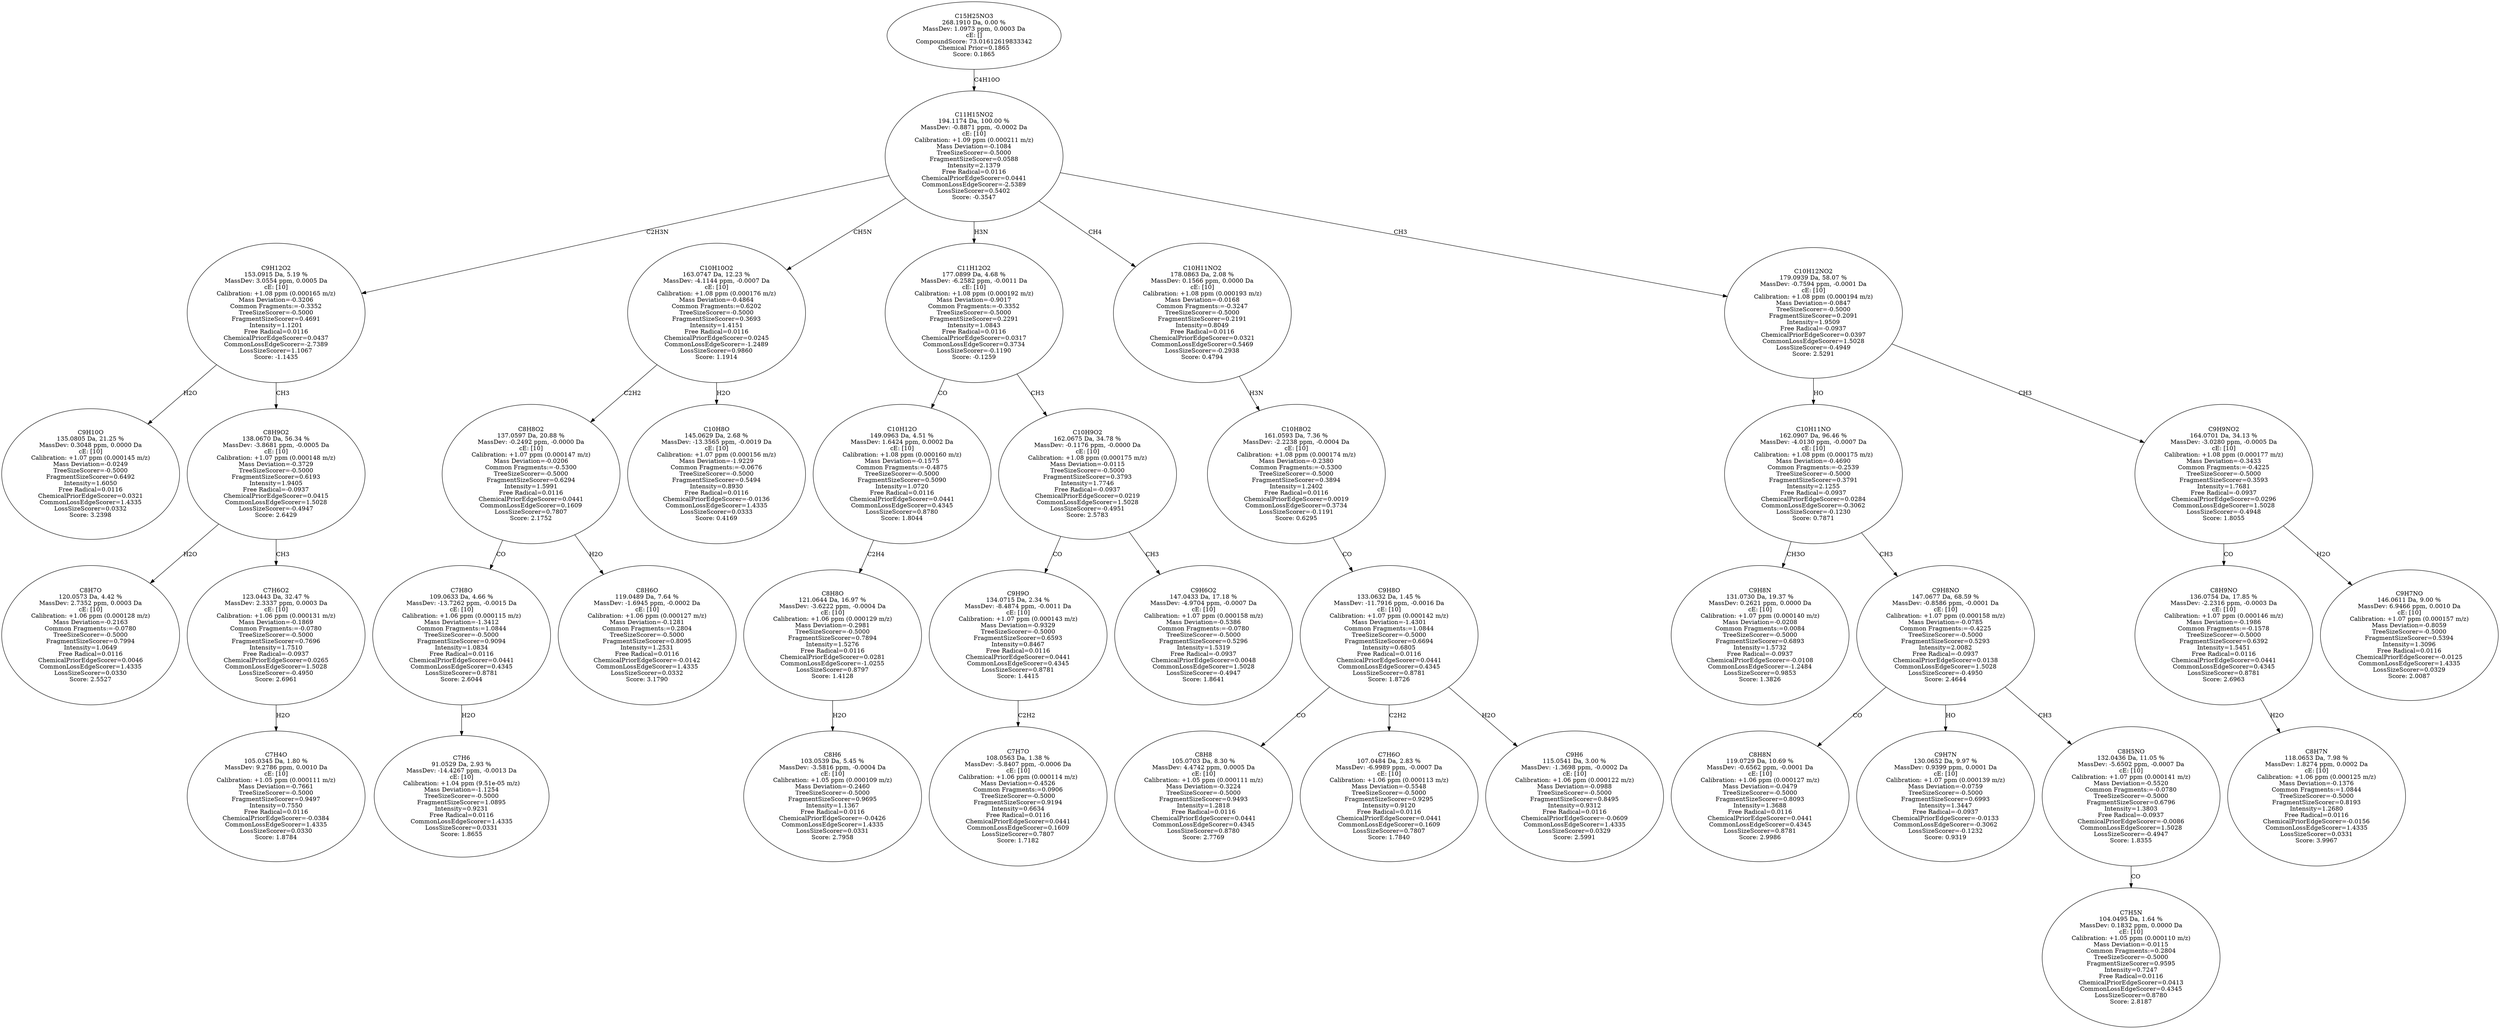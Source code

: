 strict digraph {
v1 [label="C9H10O\n135.0805 Da, 21.25 %\nMassDev: 0.3048 ppm, 0.0000 Da\ncE: [10]\nCalibration: +1.07 ppm (0.000145 m/z)\nMass Deviation=-0.0249\nTreeSizeScorer=-0.5000\nFragmentSizeScorer=0.6492\nIntensity=1.6050\nFree Radical=0.0116\nChemicalPriorEdgeScorer=0.0321\nCommonLossEdgeScorer=1.4335\nLossSizeScorer=0.0332\nScore: 3.2398"];
v2 [label="C8H7O\n120.0573 Da, 4.42 %\nMassDev: 2.7352 ppm, 0.0003 Da\ncE: [10]\nCalibration: +1.06 ppm (0.000128 m/z)\nMass Deviation=-0.2163\nCommon Fragments:=-0.0780\nTreeSizeScorer=-0.5000\nFragmentSizeScorer=0.7994\nIntensity=1.0649\nFree Radical=0.0116\nChemicalPriorEdgeScorer=0.0046\nCommonLossEdgeScorer=1.4335\nLossSizeScorer=0.0330\nScore: 2.5527"];
v3 [label="C7H4O\n105.0345 Da, 1.80 %\nMassDev: 9.2786 ppm, 0.0010 Da\ncE: [10]\nCalibration: +1.05 ppm (0.000111 m/z)\nMass Deviation=-0.7661\nTreeSizeScorer=-0.5000\nFragmentSizeScorer=0.9497\nIntensity=0.7550\nFree Radical=0.0116\nChemicalPriorEdgeScorer=-0.0384\nCommonLossEdgeScorer=1.4335\nLossSizeScorer=0.0330\nScore: 1.8784"];
v4 [label="C7H6O2\n123.0443 Da, 32.47 %\nMassDev: 2.3337 ppm, 0.0003 Da\ncE: [10]\nCalibration: +1.06 ppm (0.000131 m/z)\nMass Deviation=-0.1869\nCommon Fragments:=-0.0780\nTreeSizeScorer=-0.5000\nFragmentSizeScorer=0.7696\nIntensity=1.7510\nFree Radical=-0.0937\nChemicalPriorEdgeScorer=0.0265\nCommonLossEdgeScorer=1.5028\nLossSizeScorer=-0.4950\nScore: 2.6961"];
v5 [label="C8H9O2\n138.0670 Da, 56.34 %\nMassDev: -3.8681 ppm, -0.0005 Da\ncE: [10]\nCalibration: +1.07 ppm (0.000148 m/z)\nMass Deviation=-0.3729\nTreeSizeScorer=-0.5000\nFragmentSizeScorer=0.6193\nIntensity=1.9405\nFree Radical=-0.0937\nChemicalPriorEdgeScorer=0.0415\nCommonLossEdgeScorer=1.5028\nLossSizeScorer=-0.4947\nScore: 2.6429"];
v6 [label="C9H12O2\n153.0915 Da, 5.19 %\nMassDev: 3.0554 ppm, 0.0005 Da\ncE: [10]\nCalibration: +1.08 ppm (0.000165 m/z)\nMass Deviation=-0.3206\nCommon Fragments:=-0.3352\nTreeSizeScorer=-0.5000\nFragmentSizeScorer=0.4691\nIntensity=1.1201\nFree Radical=0.0116\nChemicalPriorEdgeScorer=0.0437\nCommonLossEdgeScorer=-2.7389\nLossSizeScorer=1.1067\nScore: -1.1435"];
v7 [label="C7H6\n91.0529 Da, 2.93 %\nMassDev: -14.4267 ppm, -0.0013 Da\ncE: [10]\nCalibration: +1.04 ppm (9.51e-05 m/z)\nMass Deviation=-1.1254\nTreeSizeScorer=-0.5000\nFragmentSizeScorer=1.0895\nIntensity=0.9231\nFree Radical=0.0116\nCommonLossEdgeScorer=1.4335\nLossSizeScorer=0.0331\nScore: 1.8655"];
v8 [label="C7H8O\n109.0633 Da, 4.66 %\nMassDev: -13.7262 ppm, -0.0015 Da\ncE: [10]\nCalibration: +1.06 ppm (0.000115 m/z)\nMass Deviation=-1.3412\nCommon Fragments:=1.0844\nTreeSizeScorer=-0.5000\nFragmentSizeScorer=0.9094\nIntensity=1.0834\nFree Radical=0.0116\nChemicalPriorEdgeScorer=0.0441\nCommonLossEdgeScorer=0.4345\nLossSizeScorer=0.8781\nScore: 2.6044"];
v9 [label="C8H6O\n119.0489 Da, 7.64 %\nMassDev: -1.6945 ppm, -0.0002 Da\ncE: [10]\nCalibration: +1.06 ppm (0.000127 m/z)\nMass Deviation=-0.1281\nCommon Fragments:=0.2804\nTreeSizeScorer=-0.5000\nFragmentSizeScorer=0.8095\nIntensity=1.2531\nFree Radical=0.0116\nChemicalPriorEdgeScorer=-0.0142\nCommonLossEdgeScorer=1.4335\nLossSizeScorer=0.0332\nScore: 3.1790"];
v10 [label="C8H8O2\n137.0597 Da, 20.88 %\nMassDev: -0.2492 ppm, -0.0000 Da\ncE: [10]\nCalibration: +1.07 ppm (0.000147 m/z)\nMass Deviation=-0.0206\nCommon Fragments:=-0.5300\nTreeSizeScorer=-0.5000\nFragmentSizeScorer=0.6294\nIntensity=1.5991\nFree Radical=0.0116\nChemicalPriorEdgeScorer=0.0441\nCommonLossEdgeScorer=0.1609\nLossSizeScorer=0.7807\nScore: 2.1752"];
v11 [label="C10H8O\n145.0629 Da, 2.68 %\nMassDev: -13.3565 ppm, -0.0019 Da\ncE: [10]\nCalibration: +1.07 ppm (0.000156 m/z)\nMass Deviation=-1.9229\nCommon Fragments:=-0.0676\nTreeSizeScorer=-0.5000\nFragmentSizeScorer=0.5494\nIntensity=0.8930\nFree Radical=0.0116\nChemicalPriorEdgeScorer=-0.0136\nCommonLossEdgeScorer=1.4335\nLossSizeScorer=0.0333\nScore: 0.4169"];
v12 [label="C10H10O2\n163.0747 Da, 12.23 %\nMassDev: -4.1144 ppm, -0.0007 Da\ncE: [10]\nCalibration: +1.08 ppm (0.000176 m/z)\nMass Deviation=-0.4864\nCommon Fragments:=0.6202\nTreeSizeScorer=-0.5000\nFragmentSizeScorer=0.3693\nIntensity=1.4151\nFree Radical=0.0116\nChemicalPriorEdgeScorer=0.0245\nCommonLossEdgeScorer=-1.2489\nLossSizeScorer=0.9860\nScore: 1.1914"];
v13 [label="C8H6\n103.0539 Da, 5.45 %\nMassDev: -3.5816 ppm, -0.0004 Da\ncE: [10]\nCalibration: +1.05 ppm (0.000109 m/z)\nMass Deviation=-0.2460\nTreeSizeScorer=-0.5000\nFragmentSizeScorer=0.9695\nIntensity=1.1367\nFree Radical=0.0116\nChemicalPriorEdgeScorer=-0.0426\nCommonLossEdgeScorer=1.4335\nLossSizeScorer=0.0331\nScore: 2.7958"];
v14 [label="C8H8O\n121.0644 Da, 16.97 %\nMassDev: -3.6222 ppm, -0.0004 Da\ncE: [10]\nCalibration: +1.06 ppm (0.000129 m/z)\nMass Deviation=-0.2981\nTreeSizeScorer=-0.5000\nFragmentSizeScorer=0.7894\nIntensity=1.5276\nFree Radical=0.0116\nChemicalPriorEdgeScorer=0.0281\nCommonLossEdgeScorer=-1.0255\nLossSizeScorer=0.8797\nScore: 1.4128"];
v15 [label="C10H12O\n149.0963 Da, 4.51 %\nMassDev: 1.6424 ppm, 0.0002 Da\ncE: [10]\nCalibration: +1.08 ppm (0.000160 m/z)\nMass Deviation=-0.1575\nCommon Fragments:=-0.4875\nTreeSizeScorer=-0.5000\nFragmentSizeScorer=0.5090\nIntensity=1.0720\nFree Radical=0.0116\nChemicalPriorEdgeScorer=0.0441\nCommonLossEdgeScorer=0.4345\nLossSizeScorer=0.8780\nScore: 1.8044"];
v16 [label="C7H7O\n108.0563 Da, 1.38 %\nMassDev: -5.8407 ppm, -0.0006 Da\ncE: [10]\nCalibration: +1.06 ppm (0.000114 m/z)\nMass Deviation=-0.4526\nCommon Fragments:=0.0906\nTreeSizeScorer=-0.5000\nFragmentSizeScorer=0.9194\nIntensity=0.6634\nFree Radical=0.0116\nChemicalPriorEdgeScorer=0.0441\nCommonLossEdgeScorer=0.1609\nLossSizeScorer=0.7807\nScore: 1.7182"];
v17 [label="C9H9O\n134.0715 Da, 2.34 %\nMassDev: -8.4874 ppm, -0.0011 Da\ncE: [10]\nCalibration: +1.07 ppm (0.000143 m/z)\nMass Deviation=-0.9329\nTreeSizeScorer=-0.5000\nFragmentSizeScorer=0.6593\nIntensity=0.8467\nFree Radical=0.0116\nChemicalPriorEdgeScorer=0.0441\nCommonLossEdgeScorer=0.4345\nLossSizeScorer=0.8781\nScore: 1.4415"];
v18 [label="C9H6O2\n147.0433 Da, 17.18 %\nMassDev: -4.9704 ppm, -0.0007 Da\ncE: [10]\nCalibration: +1.07 ppm (0.000158 m/z)\nMass Deviation=-0.5386\nCommon Fragments:=-0.0780\nTreeSizeScorer=-0.5000\nFragmentSizeScorer=0.5296\nIntensity=1.5319\nFree Radical=-0.0937\nChemicalPriorEdgeScorer=0.0048\nCommonLossEdgeScorer=1.5028\nLossSizeScorer=-0.4947\nScore: 1.8641"];
v19 [label="C10H9O2\n162.0675 Da, 34.78 %\nMassDev: -0.1176 ppm, -0.0000 Da\ncE: [10]\nCalibration: +1.08 ppm (0.000175 m/z)\nMass Deviation=-0.0115\nTreeSizeScorer=-0.5000\nFragmentSizeScorer=0.3793\nIntensity=1.7746\nFree Radical=-0.0937\nChemicalPriorEdgeScorer=0.0219\nCommonLossEdgeScorer=1.5028\nLossSizeScorer=-0.4951\nScore: 2.5783"];
v20 [label="C11H12O2\n177.0899 Da, 4.68 %\nMassDev: -6.2582 ppm, -0.0011 Da\ncE: [10]\nCalibration: +1.08 ppm (0.000192 m/z)\nMass Deviation=-0.9017\nCommon Fragments:=-0.3352\nTreeSizeScorer=-0.5000\nFragmentSizeScorer=0.2291\nIntensity=1.0843\nFree Radical=0.0116\nChemicalPriorEdgeScorer=0.0317\nCommonLossEdgeScorer=0.3734\nLossSizeScorer=-0.1190\nScore: -0.1259"];
v21 [label="C8H8\n105.0703 Da, 8.30 %\nMassDev: 4.4742 ppm, 0.0005 Da\ncE: [10]\nCalibration: +1.05 ppm (0.000111 m/z)\nMass Deviation=-0.3224\nTreeSizeScorer=-0.5000\nFragmentSizeScorer=0.9493\nIntensity=1.2818\nFree Radical=0.0116\nChemicalPriorEdgeScorer=0.0441\nCommonLossEdgeScorer=0.4345\nLossSizeScorer=0.8780\nScore: 2.7769"];
v22 [label="C7H6O\n107.0484 Da, 2.83 %\nMassDev: -6.9989 ppm, -0.0007 Da\ncE: [10]\nCalibration: +1.06 ppm (0.000113 m/z)\nMass Deviation=-0.5548\nTreeSizeScorer=-0.5000\nFragmentSizeScorer=0.9295\nIntensity=0.9120\nFree Radical=0.0116\nChemicalPriorEdgeScorer=0.0441\nCommonLossEdgeScorer=0.1609\nLossSizeScorer=0.7807\nScore: 1.7840"];
v23 [label="C9H6\n115.0541 Da, 3.00 %\nMassDev: -1.3698 ppm, -0.0002 Da\ncE: [10]\nCalibration: +1.06 ppm (0.000122 m/z)\nMass Deviation=-0.0988\nTreeSizeScorer=-0.5000\nFragmentSizeScorer=0.8495\nIntensity=0.9312\nFree Radical=0.0116\nChemicalPriorEdgeScorer=-0.0609\nCommonLossEdgeScorer=1.4335\nLossSizeScorer=0.0329\nScore: 2.5991"];
v24 [label="C9H8O\n133.0632 Da, 1.45 %\nMassDev: -11.7916 ppm, -0.0016 Da\ncE: [10]\nCalibration: +1.07 ppm (0.000142 m/z)\nMass Deviation=-1.4301\nCommon Fragments:=1.0844\nTreeSizeScorer=-0.5000\nFragmentSizeScorer=0.6694\nIntensity=0.6805\nFree Radical=0.0116\nChemicalPriorEdgeScorer=0.0441\nCommonLossEdgeScorer=0.4345\nLossSizeScorer=0.8781\nScore: 1.8726"];
v25 [label="C10H8O2\n161.0593 Da, 7.36 %\nMassDev: -2.2238 ppm, -0.0004 Da\ncE: [10]\nCalibration: +1.08 ppm (0.000174 m/z)\nMass Deviation=-0.2380\nCommon Fragments:=-0.5300\nTreeSizeScorer=-0.5000\nFragmentSizeScorer=0.3894\nIntensity=1.2402\nFree Radical=0.0116\nChemicalPriorEdgeScorer=0.0019\nCommonLossEdgeScorer=0.3734\nLossSizeScorer=-0.1191\nScore: 0.6295"];
v26 [label="C10H11NO2\n178.0863 Da, 2.08 %\nMassDev: 0.1566 ppm, 0.0000 Da\ncE: [10]\nCalibration: +1.08 ppm (0.000193 m/z)\nMass Deviation=-0.0168\nCommon Fragments:=-0.3247\nTreeSizeScorer=-0.5000\nFragmentSizeScorer=0.2191\nIntensity=0.8049\nFree Radical=0.0116\nChemicalPriorEdgeScorer=0.0321\nCommonLossEdgeScorer=0.5469\nLossSizeScorer=-0.2938\nScore: 0.4794"];
v27 [label="C9H8N\n131.0730 Da, 19.37 %\nMassDev: 0.2621 ppm, 0.0000 Da\ncE: [10]\nCalibration: +1.07 ppm (0.000140 m/z)\nMass Deviation=-0.0208\nCommon Fragments:=0.0084\nTreeSizeScorer=-0.5000\nFragmentSizeScorer=0.6893\nIntensity=1.5732\nFree Radical=-0.0937\nChemicalPriorEdgeScorer=-0.0108\nCommonLossEdgeScorer=-1.2484\nLossSizeScorer=0.9853\nScore: 1.3826"];
v28 [label="C8H8N\n119.0729 Da, 10.69 %\nMassDev: -0.6562 ppm, -0.0001 Da\ncE: [10]\nCalibration: +1.06 ppm (0.000127 m/z)\nMass Deviation=-0.0479\nTreeSizeScorer=-0.5000\nFragmentSizeScorer=0.8093\nIntensity=1.3688\nFree Radical=0.0116\nChemicalPriorEdgeScorer=0.0441\nCommonLossEdgeScorer=0.4345\nLossSizeScorer=0.8781\nScore: 2.9986"];
v29 [label="C9H7N\n130.0652 Da, 9.97 %\nMassDev: 0.9399 ppm, 0.0001 Da\ncE: [10]\nCalibration: +1.07 ppm (0.000139 m/z)\nMass Deviation=-0.0759\nTreeSizeScorer=-0.5000\nFragmentSizeScorer=0.6993\nIntensity=1.3447\nFree Radical=-0.0937\nChemicalPriorEdgeScorer=-0.0133\nCommonLossEdgeScorer=-0.3062\nLossSizeScorer=-0.1232\nScore: 0.9319"];
v30 [label="C7H5N\n104.0495 Da, 1.64 %\nMassDev: 0.1832 ppm, 0.0000 Da\ncE: [10]\nCalibration: +1.05 ppm (0.000110 m/z)\nMass Deviation=-0.0115\nCommon Fragments:=0.2804\nTreeSizeScorer=-0.5000\nFragmentSizeScorer=0.9595\nIntensity=0.7247\nFree Radical=0.0116\nChemicalPriorEdgeScorer=0.0413\nCommonLossEdgeScorer=0.4345\nLossSizeScorer=0.8780\nScore: 2.8187"];
v31 [label="C8H5NO\n132.0436 Da, 11.05 %\nMassDev: -5.6502 ppm, -0.0007 Da\ncE: [10]\nCalibration: +1.07 ppm (0.000141 m/z)\nMass Deviation=-0.5520\nCommon Fragments:=-0.0780\nTreeSizeScorer=-0.5000\nFragmentSizeScorer=0.6796\nIntensity=1.3803\nFree Radical=-0.0937\nChemicalPriorEdgeScorer=-0.0086\nCommonLossEdgeScorer=1.5028\nLossSizeScorer=-0.4947\nScore: 1.8355"];
v32 [label="C9H8NO\n147.0677 Da, 68.59 %\nMassDev: -0.8586 ppm, -0.0001 Da\ncE: [10]\nCalibration: +1.07 ppm (0.000158 m/z)\nMass Deviation=-0.0785\nCommon Fragments:=-0.4225\nTreeSizeScorer=-0.5000\nFragmentSizeScorer=0.5293\nIntensity=2.0082\nFree Radical=-0.0937\nChemicalPriorEdgeScorer=0.0138\nCommonLossEdgeScorer=1.5028\nLossSizeScorer=-0.4950\nScore: 2.4644"];
v33 [label="C10H11NO\n162.0907 Da, 96.46 %\nMassDev: -4.0130 ppm, -0.0007 Da\ncE: [10]\nCalibration: +1.08 ppm (0.000175 m/z)\nMass Deviation=-0.4690\nCommon Fragments:=-0.2539\nTreeSizeScorer=-0.5000\nFragmentSizeScorer=0.3791\nIntensity=2.1255\nFree Radical=-0.0937\nChemicalPriorEdgeScorer=0.0284\nCommonLossEdgeScorer=-0.3062\nLossSizeScorer=-0.1230\nScore: 0.7871"];
v34 [label="C8H7N\n118.0653 Da, 7.98 %\nMassDev: 1.8274 ppm, 0.0002 Da\ncE: [10]\nCalibration: +1.06 ppm (0.000125 m/z)\nMass Deviation=-0.1376\nCommon Fragments:=1.0844\nTreeSizeScorer=-0.5000\nFragmentSizeScorer=0.8193\nIntensity=1.2680\nFree Radical=0.0116\nChemicalPriorEdgeScorer=-0.0156\nCommonLossEdgeScorer=1.4335\nLossSizeScorer=0.0331\nScore: 3.9967"];
v35 [label="C8H9NO\n136.0754 Da, 17.85 %\nMassDev: -2.2316 ppm, -0.0003 Da\ncE: [10]\nCalibration: +1.07 ppm (0.000146 m/z)\nMass Deviation=-0.1986\nCommon Fragments:=-0.1578\nTreeSizeScorer=-0.5000\nFragmentSizeScorer=0.6392\nIntensity=1.5451\nFree Radical=0.0116\nChemicalPriorEdgeScorer=0.0441\nCommonLossEdgeScorer=0.4345\nLossSizeScorer=0.8781\nScore: 2.6963"];
v36 [label="C9H7NO\n146.0611 Da, 9.00 %\nMassDev: 6.9466 ppm, 0.0010 Da\ncE: [10]\nCalibration: +1.07 ppm (0.000157 m/z)\nMass Deviation=-0.8059\nTreeSizeScorer=-0.5000\nFragmentSizeScorer=0.5394\nIntensity=1.3096\nFree Radical=0.0116\nChemicalPriorEdgeScorer=-0.0125\nCommonLossEdgeScorer=1.4335\nLossSizeScorer=0.0329\nScore: 2.0087"];
v37 [label="C9H9NO2\n164.0701 Da, 34.13 %\nMassDev: -3.0280 ppm, -0.0005 Da\ncE: [10]\nCalibration: +1.08 ppm (0.000177 m/z)\nMass Deviation=-0.3433\nCommon Fragments:=-0.4225\nTreeSizeScorer=-0.5000\nFragmentSizeScorer=0.3593\nIntensity=1.7681\nFree Radical=-0.0937\nChemicalPriorEdgeScorer=0.0296\nCommonLossEdgeScorer=1.5028\nLossSizeScorer=-0.4948\nScore: 1.8055"];
v38 [label="C10H12NO2\n179.0939 Da, 58.07 %\nMassDev: -0.7594 ppm, -0.0001 Da\ncE: [10]\nCalibration: +1.08 ppm (0.000194 m/z)\nMass Deviation=-0.0847\nTreeSizeScorer=-0.5000\nFragmentSizeScorer=0.2091\nIntensity=1.9509\nFree Radical=-0.0937\nChemicalPriorEdgeScorer=0.0397\nCommonLossEdgeScorer=1.5028\nLossSizeScorer=-0.4949\nScore: 2.5291"];
v39 [label="C11H15NO2\n194.1174 Da, 100.00 %\nMassDev: -0.8871 ppm, -0.0002 Da\ncE: [10]\nCalibration: +1.09 ppm (0.000211 m/z)\nMass Deviation=-0.1084\nTreeSizeScorer=-0.5000\nFragmentSizeScorer=0.0588\nIntensity=2.1379\nFree Radical=0.0116\nChemicalPriorEdgeScorer=0.0441\nCommonLossEdgeScorer=-2.5389\nLossSizeScorer=0.5402\nScore: -0.3547"];
v40 [label="C15H25NO3\n268.1910 Da, 0.00 %\nMassDev: 1.0973 ppm, 0.0003 Da\ncE: []\nCompoundScore: 73.01612619833342\nChemical Prior=0.1865\nScore: 0.1865"];
v6 -> v1 [label="H2O"];
v5 -> v2 [label="H2O"];
v4 -> v3 [label="H2O"];
v5 -> v4 [label="CH3"];
v6 -> v5 [label="CH3"];
v39 -> v6 [label="C2H3N"];
v8 -> v7 [label="H2O"];
v10 -> v8 [label="CO"];
v10 -> v9 [label="H2O"];
v12 -> v10 [label="C2H2"];
v12 -> v11 [label="H2O"];
v39 -> v12 [label="CH5N"];
v14 -> v13 [label="H2O"];
v15 -> v14 [label="C2H4"];
v20 -> v15 [label="CO"];
v17 -> v16 [label="C2H2"];
v19 -> v17 [label="CO"];
v19 -> v18 [label="CH3"];
v20 -> v19 [label="CH3"];
v39 -> v20 [label="H3N"];
v24 -> v21 [label="CO"];
v24 -> v22 [label="C2H2"];
v24 -> v23 [label="H2O"];
v25 -> v24 [label="CO"];
v26 -> v25 [label="H3N"];
v39 -> v26 [label="CH4"];
v33 -> v27 [label="CH3O"];
v32 -> v28 [label="CO"];
v32 -> v29 [label="HO"];
v31 -> v30 [label="CO"];
v32 -> v31 [label="CH3"];
v33 -> v32 [label="CH3"];
v38 -> v33 [label="HO"];
v35 -> v34 [label="H2O"];
v37 -> v35 [label="CO"];
v37 -> v36 [label="H2O"];
v38 -> v37 [label="CH3"];
v39 -> v38 [label="CH3"];
v40 -> v39 [label="C4H10O"];
}